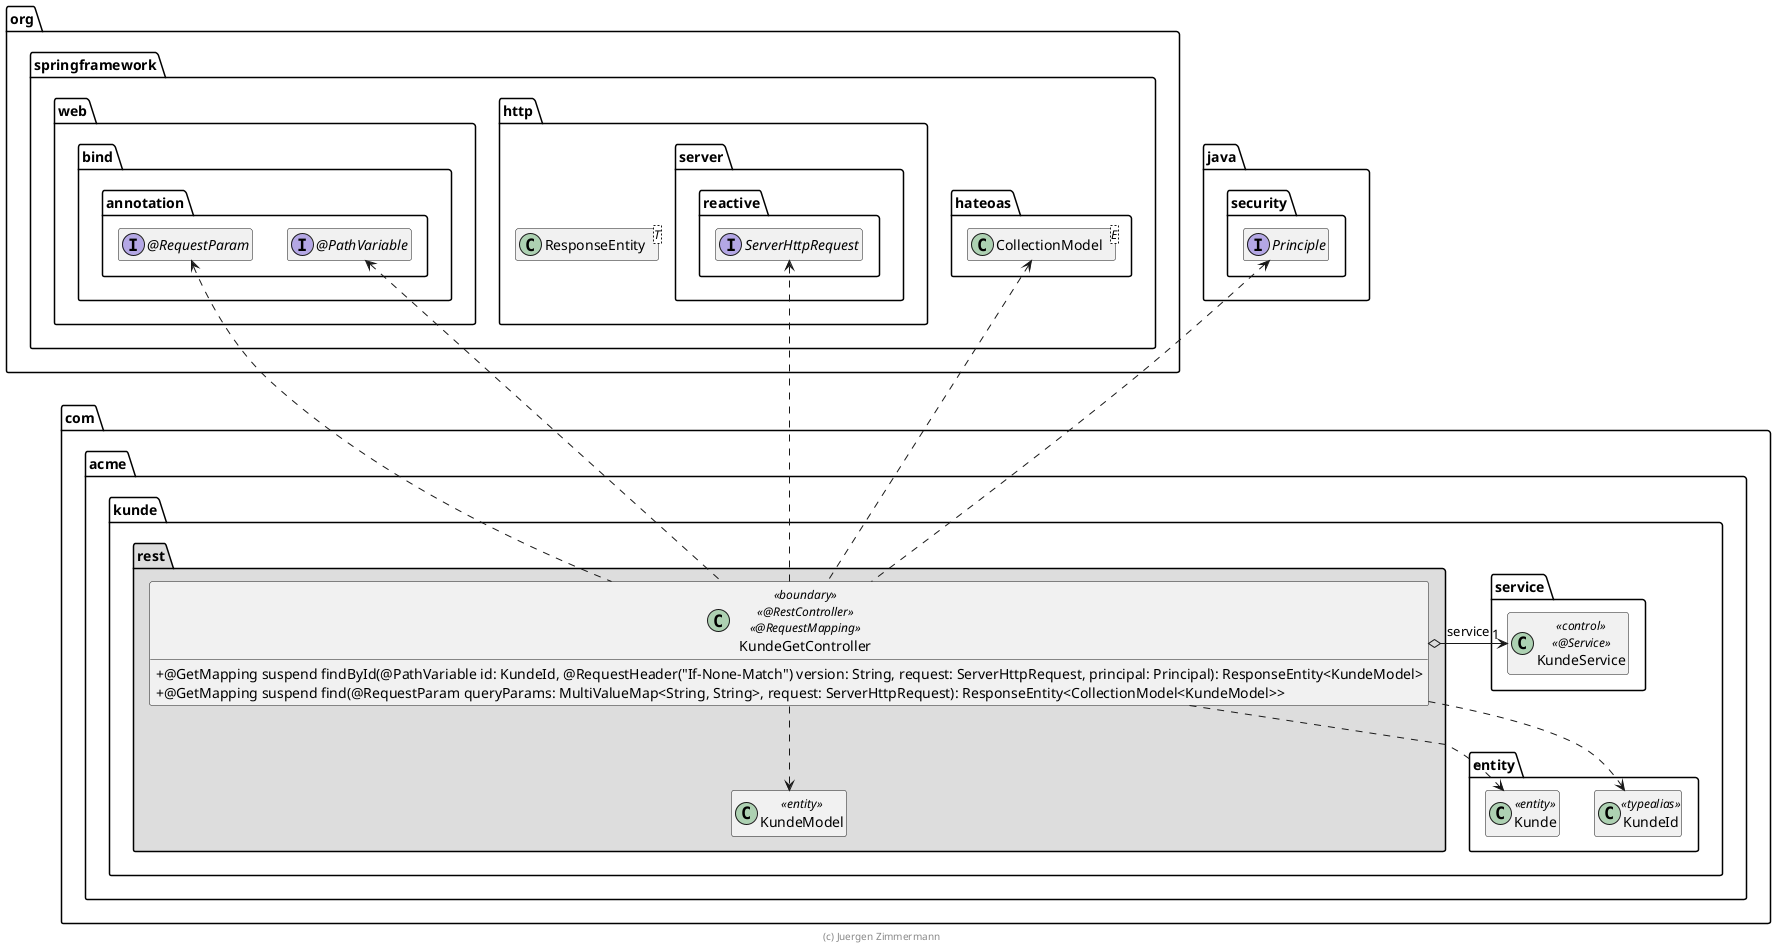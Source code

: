 ' Copyright (C) 2019 - present Juergen Zimmermann, Hochschule Karlsruhe
'
' This program is free software: you can redistribute it and/or modify
' it under the terms of the GNU General Public License as published by
' the Free Software Foundation, either version 3 of the License, or
' (at your option) any later version.
'
' This program is distributed in the hope that it will be useful,
' but WITHOUT ANY WARRANTY; without even the implied warranty of
' MERCHANTABILITY or FITNESS FOR A PARTICULAR PURPOSE.  See the
' GNU General Public License for more details.
'
' You should have received a copy of the GNU General Public License
' along with this program.  If not, see <https://www.gnu.org/licenses/>.
@startuml KundeHandler

skinparam classAttributeIconSize 0

package org.springframework {
    package web.bind.annotation {
        interface "@PathVariable" as PathVariable
        interface "@RequestParam" as RequestParam
    }

    package http {
        class ResponseEntity<T>
        package server.reactive {
            interface ServerHttpRequest
        }
    }
    package hateoas {
        class CollectionModel<E>
    }
}

package java.security {
    interface Principle
}

package com.acme.kunde {
    package entity {
        class Kunde << entity >>
        class KundeId << typealias >>
    }

    package service {
        class KundeService << control >> << @Service >>
    }

    package rest #DDDDDD {
        class KundeModel <<entity>>

        class KundeGetController << boundary >> << @RestController >> << @RequestMapping >> {
            + @GetMapping suspend findById(@PathVariable id: KundeId, @RequestHeader("If-None-Match") version: String, request: ServerHttpRequest, principal: Principal): ResponseEntity<KundeModel>
            + @GetMapping suspend find(@RequestParam queryParams: MultiValueMap<String, String>, request: ServerHttpRequest): ResponseEntity<CollectionModel<KundeModel>>
        }

        KundeGetController o-right-> "1" KundeService : service
        KundeGetController ..> KundeModel
        KundeGetController ..> Kunde
        KundeGetController ..> KundeId

        KundeGetController .up.> CollectionModel
        KundeGetController .up.> ServerHttpRequest

        KundeGetController .up.> PathVariable
        KundeGetController .up.> RequestParam

        KundeGetController .up.> Principle
    }
}

hide empty members

footer (c) Juergen Zimmermann

@enduml
